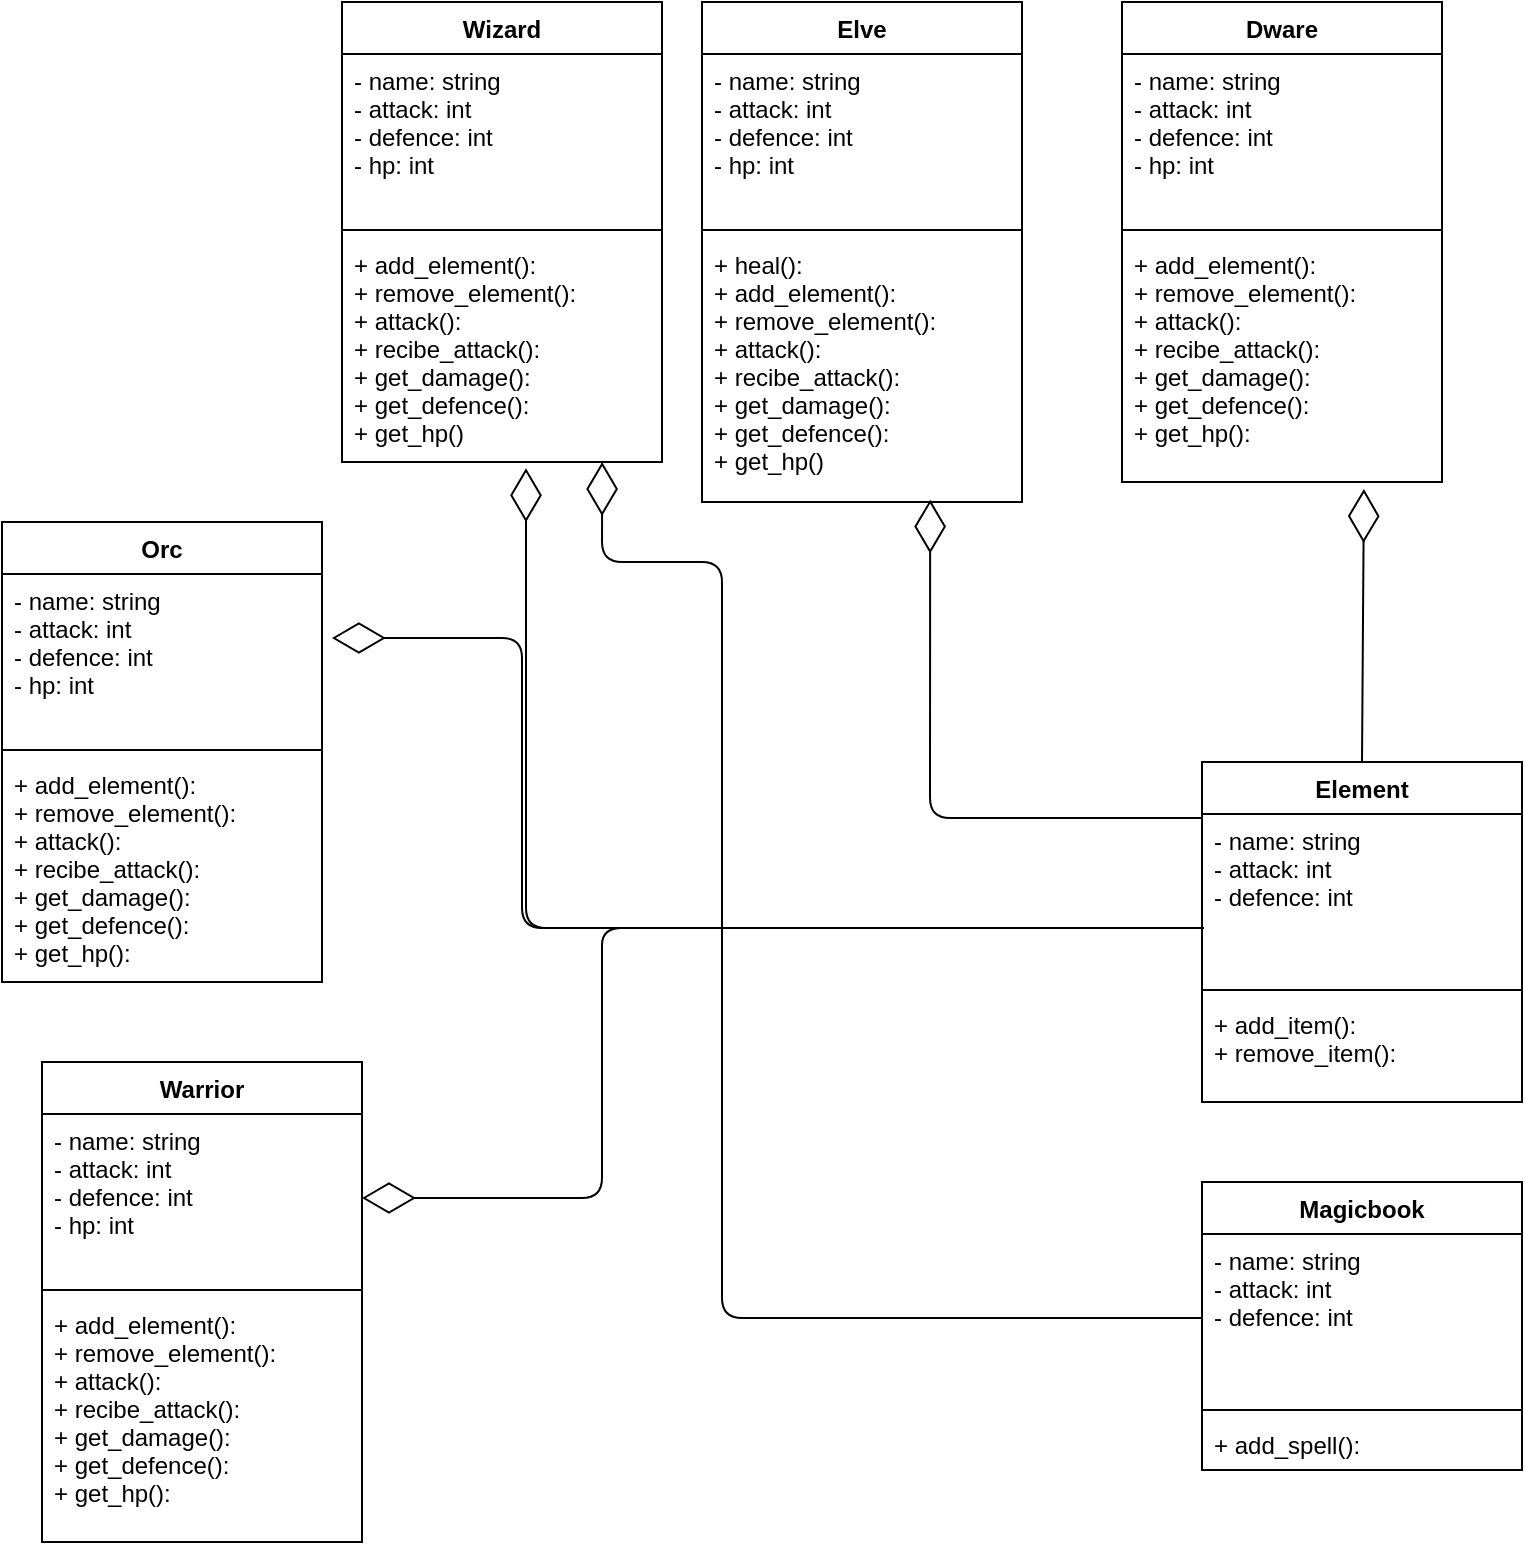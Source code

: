 <mxfile>
    <diagram id="y2KnBQ89e9BXdKmhWoFq" name="Page-1">
        <mxGraphModel dx="496" dy="478" grid="1" gridSize="10" guides="1" tooltips="1" connect="1" arrows="1" fold="1" page="1" pageScale="1" pageWidth="827" pageHeight="1169" math="0" shadow="0">
            <root>
                <mxCell id="0"/>
                <mxCell id="1" parent="0"/>
                <mxCell id="2" value="Wizard" style="swimlane;fontStyle=1;align=center;verticalAlign=top;childLayout=stackLayout;horizontal=1;startSize=26;horizontalStack=0;resizeParent=1;resizeParentMax=0;resizeLast=0;collapsible=1;marginBottom=0;" vertex="1" parent="1">
                    <mxGeometry x="210" y="40" width="160" height="230" as="geometry"/>
                </mxCell>
                <mxCell id="3" value="- name: string&#10;- attack: int&#10;- defence: int&#10;- hp: int" style="text;strokeColor=none;fillColor=none;align=left;verticalAlign=top;spacingLeft=4;spacingRight=4;overflow=hidden;rotatable=0;points=[[0,0.5],[1,0.5]];portConstraint=eastwest;" vertex="1" parent="2">
                    <mxGeometry y="26" width="160" height="84" as="geometry"/>
                </mxCell>
                <mxCell id="4" value="" style="line;strokeWidth=1;fillColor=none;align=left;verticalAlign=middle;spacingTop=-1;spacingLeft=3;spacingRight=3;rotatable=0;labelPosition=right;points=[];portConstraint=eastwest;" vertex="1" parent="2">
                    <mxGeometry y="110" width="160" height="8" as="geometry"/>
                </mxCell>
                <mxCell id="5" value="+ add_element():&#10;+ remove_element():&#10;+ attack():&#10;+ recibe_attack():&#10;+ get_damage():&#10;+ get_defence():&#10;+ get_hp()" style="text;strokeColor=none;fillColor=none;align=left;verticalAlign=top;spacingLeft=4;spacingRight=4;overflow=hidden;rotatable=0;points=[[0,0.5],[1,0.5]];portConstraint=eastwest;" vertex="1" parent="2">
                    <mxGeometry y="118" width="160" height="112" as="geometry"/>
                </mxCell>
                <mxCell id="6" value="Elve" style="swimlane;fontStyle=1;align=center;verticalAlign=top;childLayout=stackLayout;horizontal=1;startSize=26;horizontalStack=0;resizeParent=1;resizeParentMax=0;resizeLast=0;collapsible=1;marginBottom=0;" vertex="1" parent="1">
                    <mxGeometry x="390" y="40" width="160" height="250" as="geometry"/>
                </mxCell>
                <mxCell id="7" value="- name: string&#10;- attack: int&#10;- defence: int&#10;- hp: int" style="text;strokeColor=none;fillColor=none;align=left;verticalAlign=top;spacingLeft=4;spacingRight=4;overflow=hidden;rotatable=0;points=[[0,0.5],[1,0.5]];portConstraint=eastwest;" vertex="1" parent="6">
                    <mxGeometry y="26" width="160" height="84" as="geometry"/>
                </mxCell>
                <mxCell id="8" value="" style="line;strokeWidth=1;fillColor=none;align=left;verticalAlign=middle;spacingTop=-1;spacingLeft=3;spacingRight=3;rotatable=0;labelPosition=right;points=[];portConstraint=eastwest;" vertex="1" parent="6">
                    <mxGeometry y="110" width="160" height="8" as="geometry"/>
                </mxCell>
                <mxCell id="9" value="+ heal(): &#10;+ add_element():&#10;+ remove_element():&#10;+ attack():&#10;+ recibe_attack():&#10;+ get_damage():&#10;+ get_defence():&#10;+ get_hp()" style="text;strokeColor=none;fillColor=none;align=left;verticalAlign=top;spacingLeft=4;spacingRight=4;overflow=hidden;rotatable=0;points=[[0,0.5],[1,0.5]];portConstraint=eastwest;" vertex="1" parent="6">
                    <mxGeometry y="118" width="160" height="132" as="geometry"/>
                </mxCell>
                <mxCell id="10" value="Dware" style="swimlane;fontStyle=1;align=center;verticalAlign=top;childLayout=stackLayout;horizontal=1;startSize=26;horizontalStack=0;resizeParent=1;resizeParentMax=0;resizeLast=0;collapsible=1;marginBottom=0;" vertex="1" parent="1">
                    <mxGeometry x="600" y="40" width="160" height="240" as="geometry"/>
                </mxCell>
                <mxCell id="11" value="- name: string&#10;- attack: int&#10;- defence: int&#10;- hp: int" style="text;strokeColor=none;fillColor=none;align=left;verticalAlign=top;spacingLeft=4;spacingRight=4;overflow=hidden;rotatable=0;points=[[0,0.5],[1,0.5]];portConstraint=eastwest;" vertex="1" parent="10">
                    <mxGeometry y="26" width="160" height="84" as="geometry"/>
                </mxCell>
                <mxCell id="12" value="" style="line;strokeWidth=1;fillColor=none;align=left;verticalAlign=middle;spacingTop=-1;spacingLeft=3;spacingRight=3;rotatable=0;labelPosition=right;points=[];portConstraint=eastwest;" vertex="1" parent="10">
                    <mxGeometry y="110" width="160" height="8" as="geometry"/>
                </mxCell>
                <mxCell id="13" value="+ add_element():&#10;+ remove_element():&#10;+ attack():&#10;+ recibe_attack():&#10;+ get_damage():&#10;+ get_defence():&#10;+ get_hp():" style="text;strokeColor=none;fillColor=none;align=left;verticalAlign=top;spacingLeft=4;spacingRight=4;overflow=hidden;rotatable=0;points=[[0,0.5],[1,0.5]];portConstraint=eastwest;" vertex="1" parent="10">
                    <mxGeometry y="118" width="160" height="122" as="geometry"/>
                </mxCell>
                <mxCell id="14" value="Orc" style="swimlane;fontStyle=1;align=center;verticalAlign=top;childLayout=stackLayout;horizontal=1;startSize=26;horizontalStack=0;resizeParent=1;resizeParentMax=0;resizeLast=0;collapsible=1;marginBottom=0;" vertex="1" parent="1">
                    <mxGeometry x="40" y="300" width="160" height="230" as="geometry"/>
                </mxCell>
                <mxCell id="15" value="- name: string&#10;- attack: int&#10;- defence: int&#10;- hp: int" style="text;strokeColor=none;fillColor=none;align=left;verticalAlign=top;spacingLeft=4;spacingRight=4;overflow=hidden;rotatable=0;points=[[0,0.5],[1,0.5]];portConstraint=eastwest;" vertex="1" parent="14">
                    <mxGeometry y="26" width="160" height="84" as="geometry"/>
                </mxCell>
                <mxCell id="16" value="" style="line;strokeWidth=1;fillColor=none;align=left;verticalAlign=middle;spacingTop=-1;spacingLeft=3;spacingRight=3;rotatable=0;labelPosition=right;points=[];portConstraint=eastwest;" vertex="1" parent="14">
                    <mxGeometry y="110" width="160" height="8" as="geometry"/>
                </mxCell>
                <mxCell id="17" value="+ add_element():&#10;+ remove_element():&#10;+ attack():&#10;+ recibe_attack():&#10;+ get_damage():&#10;+ get_defence():&#10;+ get_hp():" style="text;strokeColor=none;fillColor=none;align=left;verticalAlign=top;spacingLeft=4;spacingRight=4;overflow=hidden;rotatable=0;points=[[0,0.5],[1,0.5]];portConstraint=eastwest;" vertex="1" parent="14">
                    <mxGeometry y="118" width="160" height="112" as="geometry"/>
                </mxCell>
                <mxCell id="18" value="Warrior" style="swimlane;fontStyle=1;align=center;verticalAlign=top;childLayout=stackLayout;horizontal=1;startSize=26;horizontalStack=0;resizeParent=1;resizeParentMax=0;resizeLast=0;collapsible=1;marginBottom=0;" vertex="1" parent="1">
                    <mxGeometry x="60" y="570" width="160" height="240" as="geometry"/>
                </mxCell>
                <mxCell id="19" value="- name: string&#10;- attack: int&#10;- defence: int&#10;- hp: int" style="text;strokeColor=none;fillColor=none;align=left;verticalAlign=top;spacingLeft=4;spacingRight=4;overflow=hidden;rotatable=0;points=[[0,0.5],[1,0.5]];portConstraint=eastwest;" vertex="1" parent="18">
                    <mxGeometry y="26" width="160" height="84" as="geometry"/>
                </mxCell>
                <mxCell id="20" value="" style="line;strokeWidth=1;fillColor=none;align=left;verticalAlign=middle;spacingTop=-1;spacingLeft=3;spacingRight=3;rotatable=0;labelPosition=right;points=[];portConstraint=eastwest;" vertex="1" parent="18">
                    <mxGeometry y="110" width="160" height="8" as="geometry"/>
                </mxCell>
                <mxCell id="21" value="+ add_element():&#10;+ remove_element():&#10;+ attack():&#10;+ recibe_attack():&#10;+ get_damage():&#10;+ get_defence():&#10;+ get_hp():" style="text;strokeColor=none;fillColor=none;align=left;verticalAlign=top;spacingLeft=4;spacingRight=4;overflow=hidden;rotatable=0;points=[[0,0.5],[1,0.5]];portConstraint=eastwest;" vertex="1" parent="18">
                    <mxGeometry y="118" width="160" height="122" as="geometry"/>
                </mxCell>
                <mxCell id="22" value="Element" style="swimlane;fontStyle=1;align=center;verticalAlign=top;childLayout=stackLayout;horizontal=1;startSize=26;horizontalStack=0;resizeParent=1;resizeParentMax=0;resizeLast=0;collapsible=1;marginBottom=0;" vertex="1" parent="1">
                    <mxGeometry x="640" y="420" width="160" height="170" as="geometry"/>
                </mxCell>
                <mxCell id="23" value="- name: string&#10;- attack: int&#10;- defence: int" style="text;strokeColor=none;fillColor=none;align=left;verticalAlign=top;spacingLeft=4;spacingRight=4;overflow=hidden;rotatable=0;points=[[0,0.5],[1,0.5]];portConstraint=eastwest;" vertex="1" parent="22">
                    <mxGeometry y="26" width="160" height="84" as="geometry"/>
                </mxCell>
                <mxCell id="24" value="" style="line;strokeWidth=1;fillColor=none;align=left;verticalAlign=middle;spacingTop=-1;spacingLeft=3;spacingRight=3;rotatable=0;labelPosition=right;points=[];portConstraint=eastwest;" vertex="1" parent="22">
                    <mxGeometry y="110" width="160" height="8" as="geometry"/>
                </mxCell>
                <mxCell id="25" value="+ add_item():&#10;+ remove_item():" style="text;strokeColor=none;fillColor=none;align=left;verticalAlign=top;spacingLeft=4;spacingRight=4;overflow=hidden;rotatable=0;points=[[0,0.5],[1,0.5]];portConstraint=eastwest;" vertex="1" parent="22">
                    <mxGeometry y="118" width="160" height="52" as="geometry"/>
                </mxCell>
                <mxCell id="26" value="Magicbook" style="swimlane;fontStyle=1;align=center;verticalAlign=top;childLayout=stackLayout;horizontal=1;startSize=26;horizontalStack=0;resizeParent=1;resizeParentMax=0;resizeLast=0;collapsible=1;marginBottom=0;" vertex="1" parent="1">
                    <mxGeometry x="640" y="630" width="160" height="144" as="geometry"/>
                </mxCell>
                <mxCell id="27" value="- name: string&#10;- attack: int&#10;- defence: int" style="text;strokeColor=none;fillColor=none;align=left;verticalAlign=top;spacingLeft=4;spacingRight=4;overflow=hidden;rotatable=0;points=[[0,0.5],[1,0.5]];portConstraint=eastwest;" vertex="1" parent="26">
                    <mxGeometry y="26" width="160" height="84" as="geometry"/>
                </mxCell>
                <mxCell id="28" value="" style="line;strokeWidth=1;fillColor=none;align=left;verticalAlign=middle;spacingTop=-1;spacingLeft=3;spacingRight=3;rotatable=0;labelPosition=right;points=[];portConstraint=eastwest;" vertex="1" parent="26">
                    <mxGeometry y="110" width="160" height="8" as="geometry"/>
                </mxCell>
                <mxCell id="29" value="+ add_spell():&#10;" style="text;strokeColor=none;fillColor=none;align=left;verticalAlign=top;spacingLeft=4;spacingRight=4;overflow=hidden;rotatable=0;points=[[0,0.5],[1,0.5]];portConstraint=eastwest;" vertex="1" parent="26">
                    <mxGeometry y="118" width="160" height="26" as="geometry"/>
                </mxCell>
                <mxCell id="30" value="" style="endArrow=diamondThin;endFill=0;endSize=24;html=1;exitX=0.5;exitY=0;exitDx=0;exitDy=0;entryX=0.756;entryY=1.029;entryDx=0;entryDy=0;entryPerimeter=0;" edge="1" parent="1" source="22" target="13">
                    <mxGeometry width="160" relative="1" as="geometry">
                        <mxPoint x="410" y="270" as="sourcePoint"/>
                        <mxPoint x="680" y="220" as="targetPoint"/>
                    </mxGeometry>
                </mxCell>
                <mxCell id="31" value="" style="endArrow=diamondThin;endFill=0;endSize=24;html=1;exitX=0;exitY=0.024;exitDx=0;exitDy=0;exitPerimeter=0;entryX=0.713;entryY=0.991;entryDx=0;entryDy=0;entryPerimeter=0;" edge="1" parent="1" source="23" target="9">
                    <mxGeometry width="160" relative="1" as="geometry">
                        <mxPoint x="640" y="330" as="sourcePoint"/>
                        <mxPoint x="510" y="270" as="targetPoint"/>
                        <Array as="points">
                            <mxPoint x="504" y="448"/>
                        </Array>
                    </mxGeometry>
                </mxCell>
                <mxCell id="32" value="" style="endArrow=diamondThin;endFill=0;endSize=24;html=1;exitX=-0.006;exitY=0.679;exitDx=0;exitDy=0;entryX=0.575;entryY=1.028;entryDx=0;entryDy=0;entryPerimeter=0;exitPerimeter=0;" edge="1" parent="1" source="23" target="5">
                    <mxGeometry width="160" relative="1" as="geometry">
                        <mxPoint x="640" y="400" as="sourcePoint"/>
                        <mxPoint x="296" y="240" as="targetPoint"/>
                        <Array as="points">
                            <mxPoint x="302" y="503"/>
                        </Array>
                    </mxGeometry>
                </mxCell>
                <mxCell id="33" value="" style="endArrow=diamondThin;endFill=0;endSize=24;html=1;entryX=1.031;entryY=0.381;entryDx=0;entryDy=0;entryPerimeter=0;exitX=-0.006;exitY=0.679;exitDx=0;exitDy=0;exitPerimeter=0;" edge="1" parent="1" source="23" target="15">
                    <mxGeometry width="160" relative="1" as="geometry">
                        <mxPoint x="300" y="308" as="sourcePoint"/>
                        <mxPoint x="220" y="330" as="targetPoint"/>
                        <Array as="points">
                            <mxPoint x="350" y="503"/>
                            <mxPoint x="300" y="503"/>
                            <mxPoint x="300" y="393"/>
                            <mxPoint x="300" y="358"/>
                        </Array>
                    </mxGeometry>
                </mxCell>
                <mxCell id="34" value="" style="endArrow=diamondThin;endFill=0;endSize=24;html=1;exitX=0.006;exitY=0.679;exitDx=0;exitDy=0;exitPerimeter=0;entryX=1;entryY=0.5;entryDx=0;entryDy=0;" edge="1" parent="1" source="23" target="19">
                    <mxGeometry width="160" relative="1" as="geometry">
                        <mxPoint x="340" y="400" as="sourcePoint"/>
                        <mxPoint x="220" y="520" as="targetPoint"/>
                        <Array as="points">
                            <mxPoint x="340" y="503"/>
                            <mxPoint x="340" y="520"/>
                            <mxPoint x="340" y="638"/>
                        </Array>
                    </mxGeometry>
                </mxCell>
                <mxCell id="35" value="" style="endArrow=diamondThin;endFill=0;endSize=24;html=1;exitX=0;exitY=0.5;exitDx=0;exitDy=0;entryX=0.813;entryY=1;entryDx=0;entryDy=0;entryPerimeter=0;" edge="1" parent="1" source="27" target="5">
                    <mxGeometry width="160" relative="1" as="geometry">
                        <mxPoint x="543.04" y="600" as="sourcePoint"/>
                        <mxPoint x="540" y="510" as="targetPoint"/>
                        <Array as="points">
                            <mxPoint x="400" y="698"/>
                            <mxPoint x="400" y="320"/>
                            <mxPoint x="340" y="320"/>
                        </Array>
                    </mxGeometry>
                </mxCell>
            </root>
        </mxGraphModel>
    </diagram>
</mxfile>
